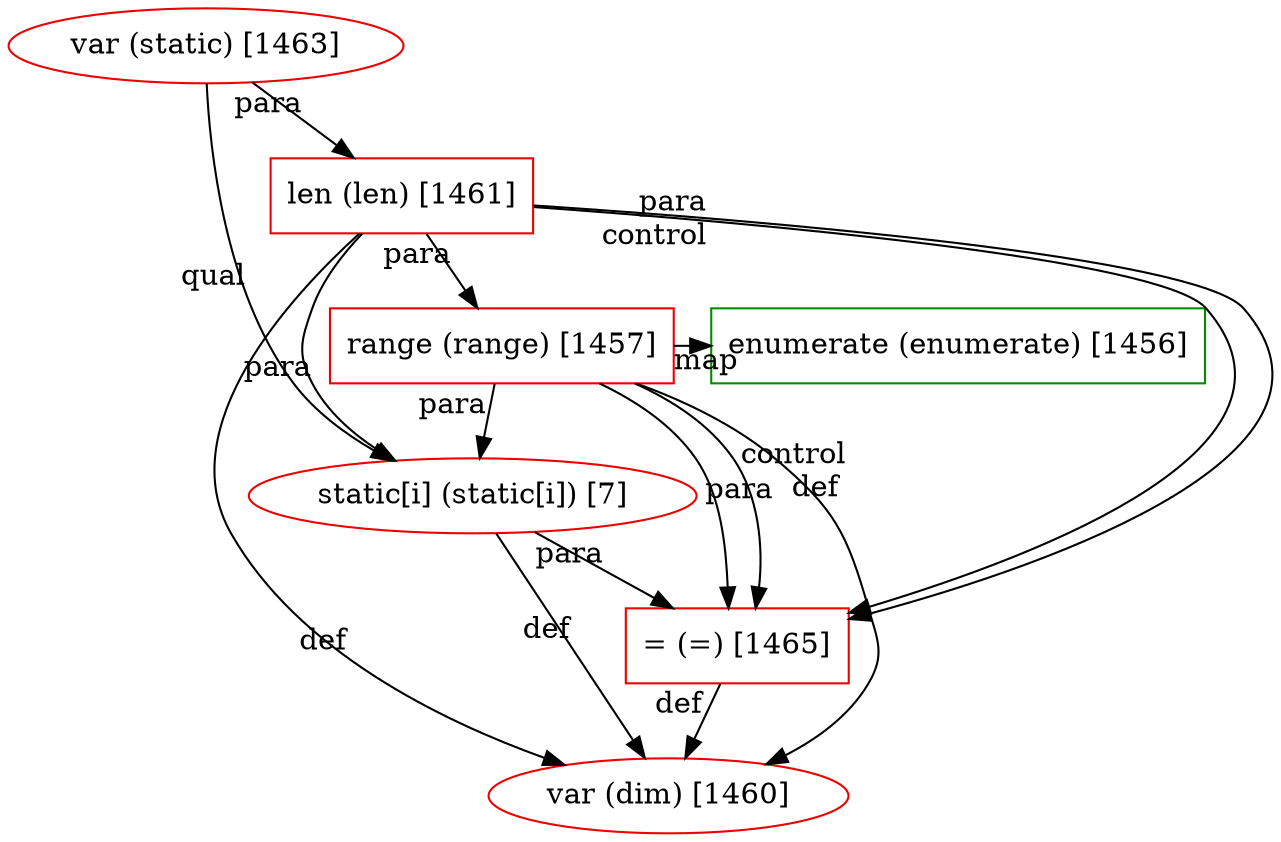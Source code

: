 digraph "fragment-325.dot" {
	subgraph "subgraph: 1457 to 1456" {
		graph [rank=same]
		1457 [label="range (range) [1457]" color=red2 shape=box]
		1456 [label="enumerate (enumerate) [1456]" color=green4 shape=box]
	}
	1461 [label="len (len) [1461]" color=red2 shape=box]
	1465 [label="= (=) [1465]" color=red2 shape=box]
	1460 [label="var (dim) [1460]" color=red2 shape=ellipse]
	1463 [label="var (static) [1463]" color=red2 shape=ellipse]
	1459 [label="static[i] (static[i]) [7]" color=red2 shape=ellipse]
	1461 -> 1457 [xlabel=para from_closure=False]
	1457 -> 1456 [xlabel=map from_closure=False]
	1463 -> 1461 [xlabel=para from_closure=True]
	1457 -> 1465 [xlabel=para from_closure=True]
	1457 -> 1465 [xlabel=control from_closure=True]
	1461 -> 1465 [xlabel=control from_closure=True]
	1461 -> 1465 [xlabel=para from_closure=True]
	1457 -> 1460 [xlabel=def from_closure=True]
	1461 -> 1460 [xlabel=def from_closure=True]
	1465 -> 1460 [xlabel=def from_closure=False]
	1459 -> 1460 [xlabel=def from_closure=False]
	1459 -> 1465 [xlabel=para from_closure=False]
	1463 -> 1459 [xlabel=qual from_closure=True]
	1457 -> 1459 [xlabel=para from_closure=True]
	1461 -> 1459 [xlabel=para from_closure=True]
}
